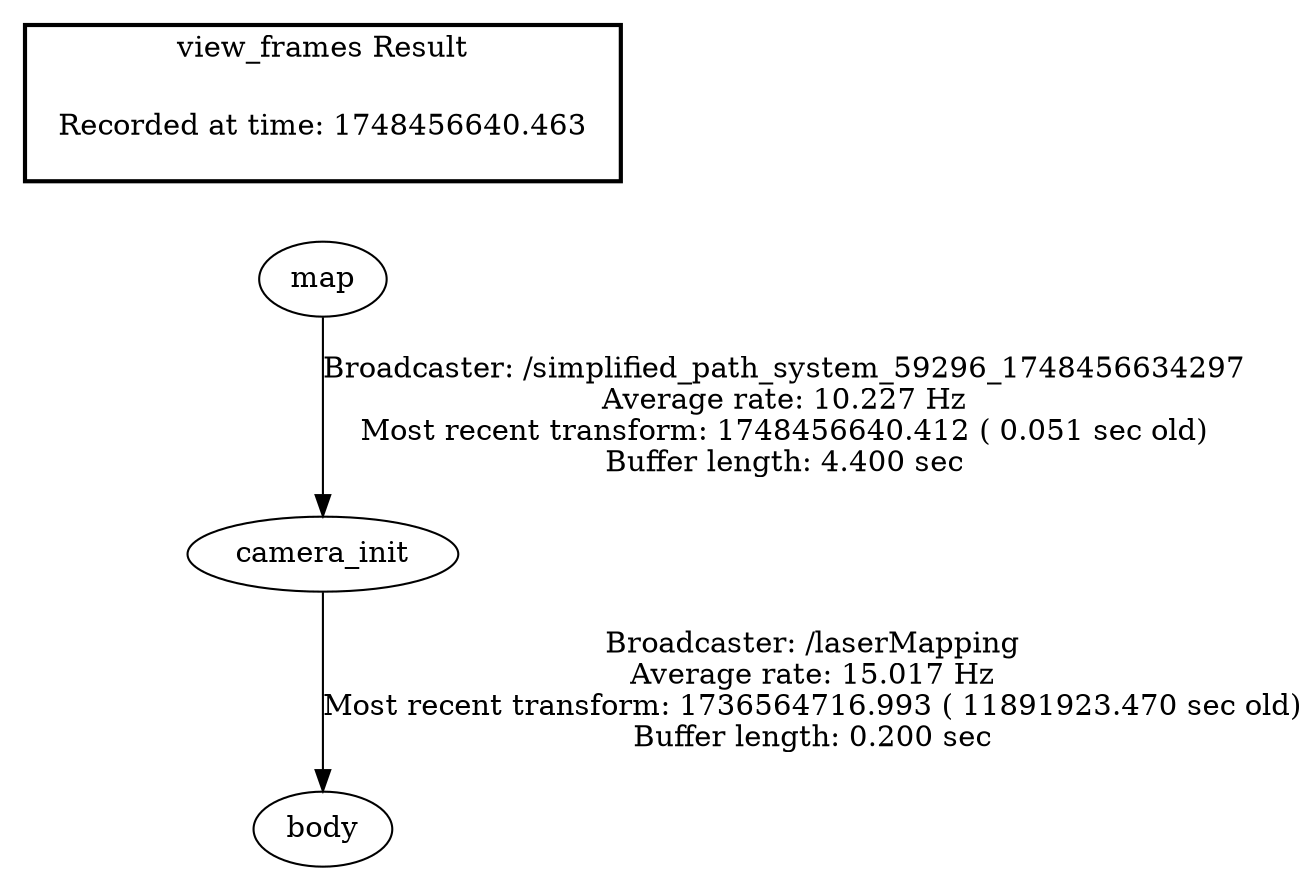 digraph G {
"map" -> "camera_init"[label="Broadcaster: /simplified_path_system_59296_1748456634297\nAverage rate: 10.227 Hz\nMost recent transform: 1748456640.412 ( 0.051 sec old)\nBuffer length: 4.400 sec\n"];
"camera_init" -> "body"[label="Broadcaster: /laserMapping\nAverage rate: 15.017 Hz\nMost recent transform: 1736564716.993 ( 11891923.470 sec old)\nBuffer length: 0.200 sec\n"];
edge [style=invis];
 subgraph cluster_legend { style=bold; color=black; label ="view_frames Result";
"Recorded at time: 1748456640.463"[ shape=plaintext ] ;
 }->"map";
}